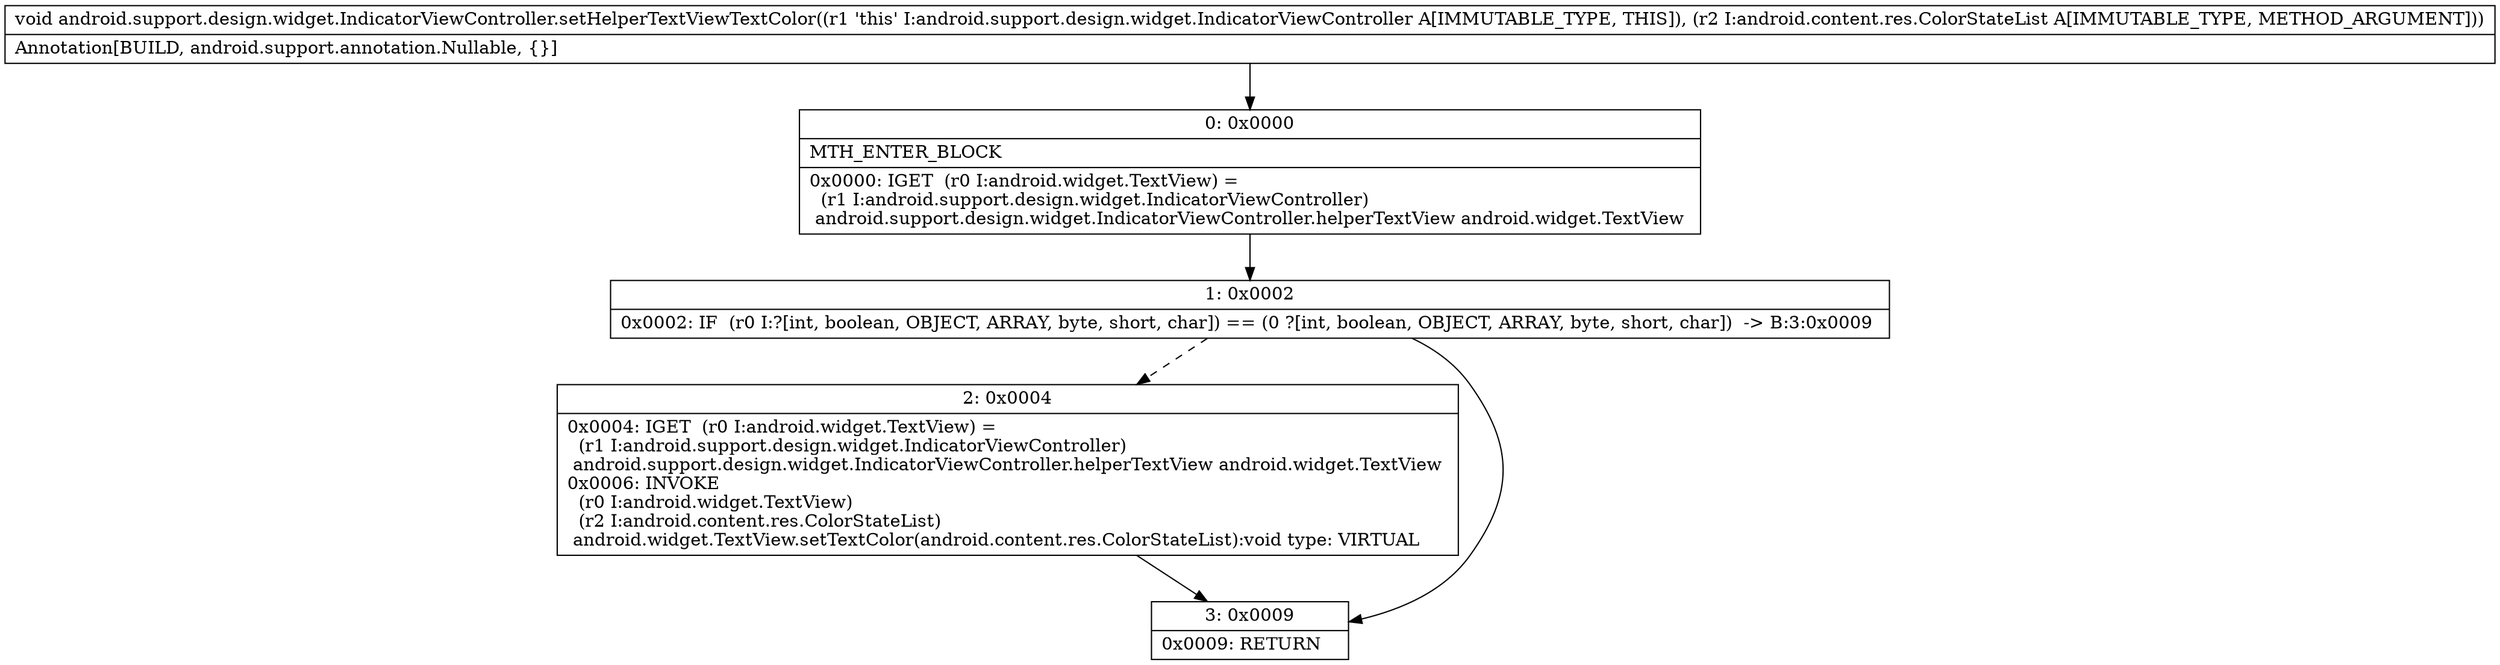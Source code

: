digraph "CFG forandroid.support.design.widget.IndicatorViewController.setHelperTextViewTextColor(Landroid\/content\/res\/ColorStateList;)V" {
Node_0 [shape=record,label="{0\:\ 0x0000|MTH_ENTER_BLOCK\l|0x0000: IGET  (r0 I:android.widget.TextView) = \l  (r1 I:android.support.design.widget.IndicatorViewController)\l android.support.design.widget.IndicatorViewController.helperTextView android.widget.TextView \l}"];
Node_1 [shape=record,label="{1\:\ 0x0002|0x0002: IF  (r0 I:?[int, boolean, OBJECT, ARRAY, byte, short, char]) == (0 ?[int, boolean, OBJECT, ARRAY, byte, short, char])  \-\> B:3:0x0009 \l}"];
Node_2 [shape=record,label="{2\:\ 0x0004|0x0004: IGET  (r0 I:android.widget.TextView) = \l  (r1 I:android.support.design.widget.IndicatorViewController)\l android.support.design.widget.IndicatorViewController.helperTextView android.widget.TextView \l0x0006: INVOKE  \l  (r0 I:android.widget.TextView)\l  (r2 I:android.content.res.ColorStateList)\l android.widget.TextView.setTextColor(android.content.res.ColorStateList):void type: VIRTUAL \l}"];
Node_3 [shape=record,label="{3\:\ 0x0009|0x0009: RETURN   \l}"];
MethodNode[shape=record,label="{void android.support.design.widget.IndicatorViewController.setHelperTextViewTextColor((r1 'this' I:android.support.design.widget.IndicatorViewController A[IMMUTABLE_TYPE, THIS]), (r2 I:android.content.res.ColorStateList A[IMMUTABLE_TYPE, METHOD_ARGUMENT]))  | Annotation[BUILD, android.support.annotation.Nullable, \{\}]\l}"];
MethodNode -> Node_0;
Node_0 -> Node_1;
Node_1 -> Node_2[style=dashed];
Node_1 -> Node_3;
Node_2 -> Node_3;
}

